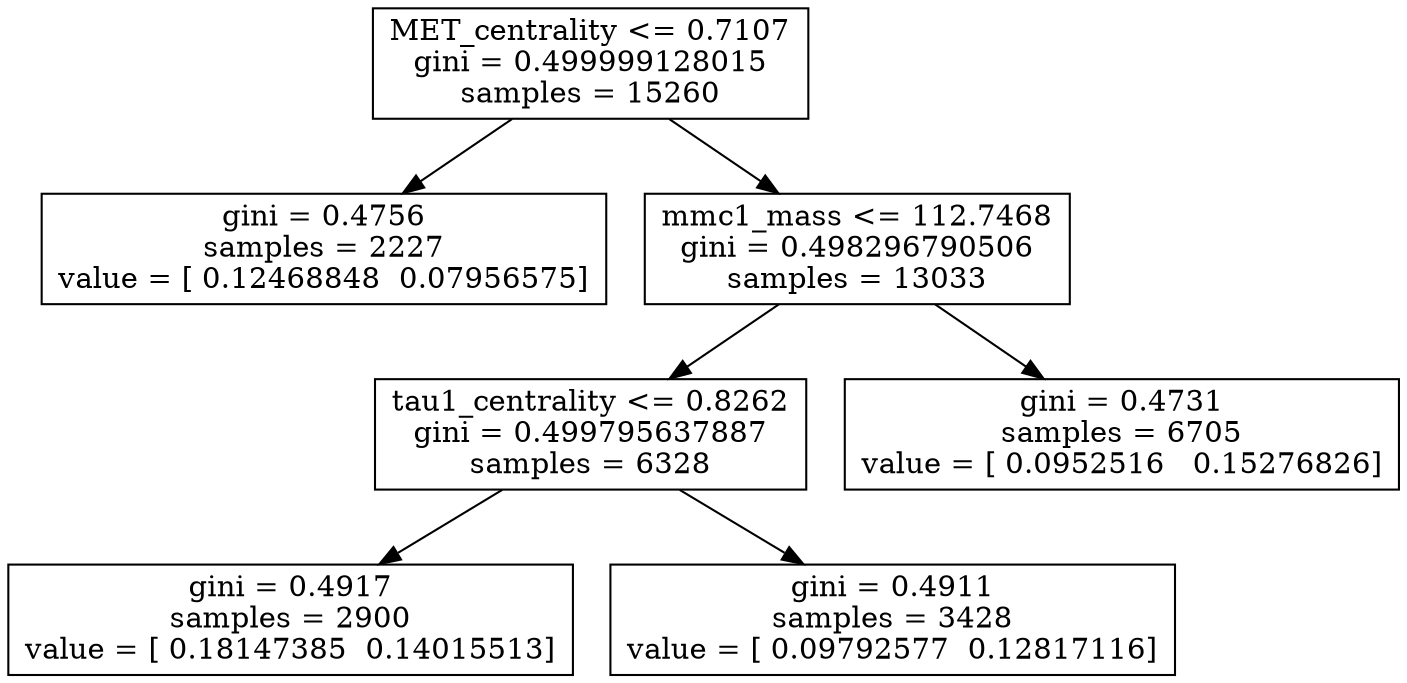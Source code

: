 digraph Tree {
0 [label="MET_centrality <= 0.7107\ngini = 0.499999128015\nsamples = 15260", shape="box"] ;
1 [label="gini = 0.4756\nsamples = 2227\nvalue = [ 0.12468848  0.07956575]", shape="box"] ;
0 -> 1 ;
2 [label="mmc1_mass <= 112.7468\ngini = 0.498296790506\nsamples = 13033", shape="box"] ;
0 -> 2 ;
3 [label="tau1_centrality <= 0.8262\ngini = 0.499795637887\nsamples = 6328", shape="box"] ;
2 -> 3 ;
4 [label="gini = 0.4917\nsamples = 2900\nvalue = [ 0.18147385  0.14015513]", shape="box"] ;
3 -> 4 ;
5 [label="gini = 0.4911\nsamples = 3428\nvalue = [ 0.09792577  0.12817116]", shape="box"] ;
3 -> 5 ;
6 [label="gini = 0.4731\nsamples = 6705\nvalue = [ 0.0952516   0.15276826]", shape="box"] ;
2 -> 6 ;
}